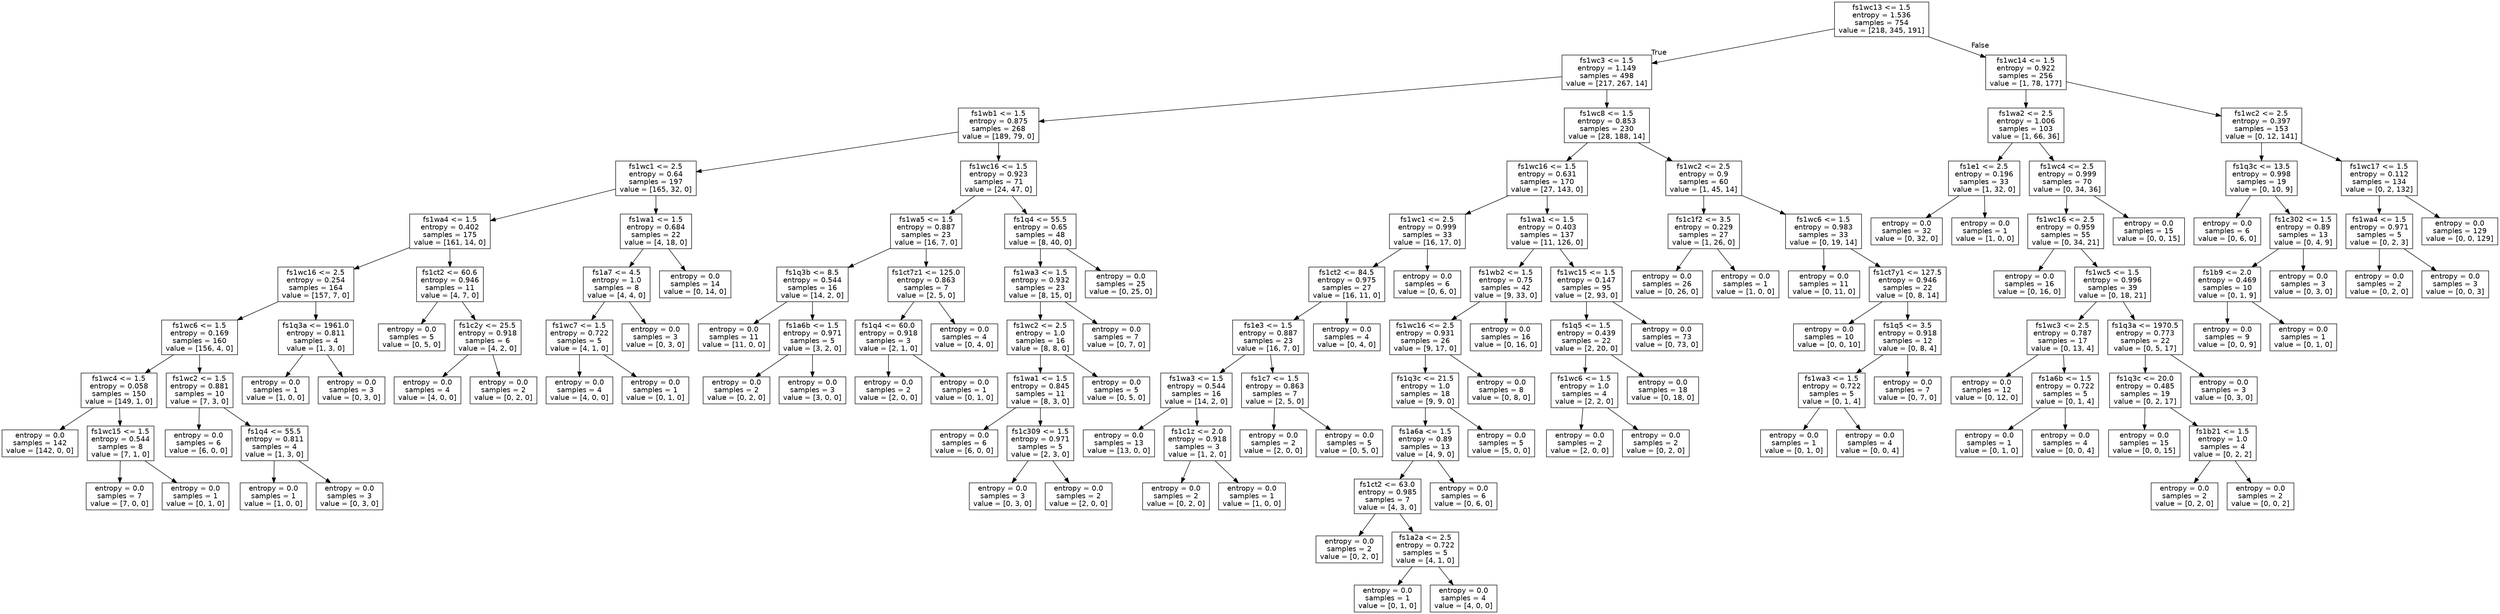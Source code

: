 digraph Tree {
node [shape=box, fontname="helvetica"] ;
edge [fontname="helvetica"] ;
0 [label="fs1wc13 <= 1.5\nentropy = 1.536\nsamples = 754\nvalue = [218, 345, 191]"] ;
1 [label="fs1wc3 <= 1.5\nentropy = 1.149\nsamples = 498\nvalue = [217, 267, 14]"] ;
0 -> 1 [labeldistance=2.5, labelangle=45, headlabel="True"] ;
2 [label="fs1wb1 <= 1.5\nentropy = 0.875\nsamples = 268\nvalue = [189, 79, 0]"] ;
1 -> 2 ;
3 [label="fs1wc1 <= 2.5\nentropy = 0.64\nsamples = 197\nvalue = [165, 32, 0]"] ;
2 -> 3 ;
4 [label="fs1wa4 <= 1.5\nentropy = 0.402\nsamples = 175\nvalue = [161, 14, 0]"] ;
3 -> 4 ;
5 [label="fs1wc16 <= 2.5\nentropy = 0.254\nsamples = 164\nvalue = [157, 7, 0]"] ;
4 -> 5 ;
6 [label="fs1wc6 <= 1.5\nentropy = 0.169\nsamples = 160\nvalue = [156, 4, 0]"] ;
5 -> 6 ;
7 [label="fs1wc4 <= 1.5\nentropy = 0.058\nsamples = 150\nvalue = [149, 1, 0]"] ;
6 -> 7 ;
8 [label="entropy = 0.0\nsamples = 142\nvalue = [142, 0, 0]"] ;
7 -> 8 ;
9 [label="fs1wc15 <= 1.5\nentropy = 0.544\nsamples = 8\nvalue = [7, 1, 0]"] ;
7 -> 9 ;
10 [label="entropy = 0.0\nsamples = 7\nvalue = [7, 0, 0]"] ;
9 -> 10 ;
11 [label="entropy = 0.0\nsamples = 1\nvalue = [0, 1, 0]"] ;
9 -> 11 ;
12 [label="fs1wc2 <= 1.5\nentropy = 0.881\nsamples = 10\nvalue = [7, 3, 0]"] ;
6 -> 12 ;
13 [label="entropy = 0.0\nsamples = 6\nvalue = [6, 0, 0]"] ;
12 -> 13 ;
14 [label="fs1q4 <= 55.5\nentropy = 0.811\nsamples = 4\nvalue = [1, 3, 0]"] ;
12 -> 14 ;
15 [label="entropy = 0.0\nsamples = 1\nvalue = [1, 0, 0]"] ;
14 -> 15 ;
16 [label="entropy = 0.0\nsamples = 3\nvalue = [0, 3, 0]"] ;
14 -> 16 ;
17 [label="fs1q3a <= 1961.0\nentropy = 0.811\nsamples = 4\nvalue = [1, 3, 0]"] ;
5 -> 17 ;
18 [label="entropy = 0.0\nsamples = 1\nvalue = [1, 0, 0]"] ;
17 -> 18 ;
19 [label="entropy = 0.0\nsamples = 3\nvalue = [0, 3, 0]"] ;
17 -> 19 ;
20 [label="fs1ct2 <= 60.6\nentropy = 0.946\nsamples = 11\nvalue = [4, 7, 0]"] ;
4 -> 20 ;
21 [label="entropy = 0.0\nsamples = 5\nvalue = [0, 5, 0]"] ;
20 -> 21 ;
22 [label="fs1c2y <= 25.5\nentropy = 0.918\nsamples = 6\nvalue = [4, 2, 0]"] ;
20 -> 22 ;
23 [label="entropy = 0.0\nsamples = 4\nvalue = [4, 0, 0]"] ;
22 -> 23 ;
24 [label="entropy = 0.0\nsamples = 2\nvalue = [0, 2, 0]"] ;
22 -> 24 ;
25 [label="fs1wa1 <= 1.5\nentropy = 0.684\nsamples = 22\nvalue = [4, 18, 0]"] ;
3 -> 25 ;
26 [label="fs1a7 <= 4.5\nentropy = 1.0\nsamples = 8\nvalue = [4, 4, 0]"] ;
25 -> 26 ;
27 [label="fs1wc7 <= 1.5\nentropy = 0.722\nsamples = 5\nvalue = [4, 1, 0]"] ;
26 -> 27 ;
28 [label="entropy = 0.0\nsamples = 4\nvalue = [4, 0, 0]"] ;
27 -> 28 ;
29 [label="entropy = 0.0\nsamples = 1\nvalue = [0, 1, 0]"] ;
27 -> 29 ;
30 [label="entropy = 0.0\nsamples = 3\nvalue = [0, 3, 0]"] ;
26 -> 30 ;
31 [label="entropy = 0.0\nsamples = 14\nvalue = [0, 14, 0]"] ;
25 -> 31 ;
32 [label="fs1wc16 <= 1.5\nentropy = 0.923\nsamples = 71\nvalue = [24, 47, 0]"] ;
2 -> 32 ;
33 [label="fs1wa5 <= 1.5\nentropy = 0.887\nsamples = 23\nvalue = [16, 7, 0]"] ;
32 -> 33 ;
34 [label="fs1q3b <= 8.5\nentropy = 0.544\nsamples = 16\nvalue = [14, 2, 0]"] ;
33 -> 34 ;
35 [label="entropy = 0.0\nsamples = 11\nvalue = [11, 0, 0]"] ;
34 -> 35 ;
36 [label="fs1a6b <= 1.5\nentropy = 0.971\nsamples = 5\nvalue = [3, 2, 0]"] ;
34 -> 36 ;
37 [label="entropy = 0.0\nsamples = 2\nvalue = [0, 2, 0]"] ;
36 -> 37 ;
38 [label="entropy = 0.0\nsamples = 3\nvalue = [3, 0, 0]"] ;
36 -> 38 ;
39 [label="fs1ct7z1 <= 125.0\nentropy = 0.863\nsamples = 7\nvalue = [2, 5, 0]"] ;
33 -> 39 ;
40 [label="fs1q4 <= 60.0\nentropy = 0.918\nsamples = 3\nvalue = [2, 1, 0]"] ;
39 -> 40 ;
41 [label="entropy = 0.0\nsamples = 2\nvalue = [2, 0, 0]"] ;
40 -> 41 ;
42 [label="entropy = 0.0\nsamples = 1\nvalue = [0, 1, 0]"] ;
40 -> 42 ;
43 [label="entropy = 0.0\nsamples = 4\nvalue = [0, 4, 0]"] ;
39 -> 43 ;
44 [label="fs1q4 <= 55.5\nentropy = 0.65\nsamples = 48\nvalue = [8, 40, 0]"] ;
32 -> 44 ;
45 [label="fs1wa3 <= 1.5\nentropy = 0.932\nsamples = 23\nvalue = [8, 15, 0]"] ;
44 -> 45 ;
46 [label="fs1wc2 <= 2.5\nentropy = 1.0\nsamples = 16\nvalue = [8, 8, 0]"] ;
45 -> 46 ;
47 [label="fs1wa1 <= 1.5\nentropy = 0.845\nsamples = 11\nvalue = [8, 3, 0]"] ;
46 -> 47 ;
48 [label="entropy = 0.0\nsamples = 6\nvalue = [6, 0, 0]"] ;
47 -> 48 ;
49 [label="fs1c309 <= 1.5\nentropy = 0.971\nsamples = 5\nvalue = [2, 3, 0]"] ;
47 -> 49 ;
50 [label="entropy = 0.0\nsamples = 3\nvalue = [0, 3, 0]"] ;
49 -> 50 ;
51 [label="entropy = 0.0\nsamples = 2\nvalue = [2, 0, 0]"] ;
49 -> 51 ;
52 [label="entropy = 0.0\nsamples = 5\nvalue = [0, 5, 0]"] ;
46 -> 52 ;
53 [label="entropy = 0.0\nsamples = 7\nvalue = [0, 7, 0]"] ;
45 -> 53 ;
54 [label="entropy = 0.0\nsamples = 25\nvalue = [0, 25, 0]"] ;
44 -> 54 ;
55 [label="fs1wc8 <= 1.5\nentropy = 0.853\nsamples = 230\nvalue = [28, 188, 14]"] ;
1 -> 55 ;
56 [label="fs1wc16 <= 1.5\nentropy = 0.631\nsamples = 170\nvalue = [27, 143, 0]"] ;
55 -> 56 ;
57 [label="fs1wc1 <= 2.5\nentropy = 0.999\nsamples = 33\nvalue = [16, 17, 0]"] ;
56 -> 57 ;
58 [label="fs1ct2 <= 84.5\nentropy = 0.975\nsamples = 27\nvalue = [16, 11, 0]"] ;
57 -> 58 ;
59 [label="fs1e3 <= 1.5\nentropy = 0.887\nsamples = 23\nvalue = [16, 7, 0]"] ;
58 -> 59 ;
60 [label="fs1wa3 <= 1.5\nentropy = 0.544\nsamples = 16\nvalue = [14, 2, 0]"] ;
59 -> 60 ;
61 [label="entropy = 0.0\nsamples = 13\nvalue = [13, 0, 0]"] ;
60 -> 61 ;
62 [label="fs1c1z <= 2.0\nentropy = 0.918\nsamples = 3\nvalue = [1, 2, 0]"] ;
60 -> 62 ;
63 [label="entropy = 0.0\nsamples = 2\nvalue = [0, 2, 0]"] ;
62 -> 63 ;
64 [label="entropy = 0.0\nsamples = 1\nvalue = [1, 0, 0]"] ;
62 -> 64 ;
65 [label="fs1c7 <= 1.5\nentropy = 0.863\nsamples = 7\nvalue = [2, 5, 0]"] ;
59 -> 65 ;
66 [label="entropy = 0.0\nsamples = 2\nvalue = [2, 0, 0]"] ;
65 -> 66 ;
67 [label="entropy = 0.0\nsamples = 5\nvalue = [0, 5, 0]"] ;
65 -> 67 ;
68 [label="entropy = 0.0\nsamples = 4\nvalue = [0, 4, 0]"] ;
58 -> 68 ;
69 [label="entropy = 0.0\nsamples = 6\nvalue = [0, 6, 0]"] ;
57 -> 69 ;
70 [label="fs1wa1 <= 1.5\nentropy = 0.403\nsamples = 137\nvalue = [11, 126, 0]"] ;
56 -> 70 ;
71 [label="fs1wb2 <= 1.5\nentropy = 0.75\nsamples = 42\nvalue = [9, 33, 0]"] ;
70 -> 71 ;
72 [label="fs1wc16 <= 2.5\nentropy = 0.931\nsamples = 26\nvalue = [9, 17, 0]"] ;
71 -> 72 ;
73 [label="fs1q3c <= 21.5\nentropy = 1.0\nsamples = 18\nvalue = [9, 9, 0]"] ;
72 -> 73 ;
74 [label="fs1a6a <= 1.5\nentropy = 0.89\nsamples = 13\nvalue = [4, 9, 0]"] ;
73 -> 74 ;
75 [label="fs1ct2 <= 63.0\nentropy = 0.985\nsamples = 7\nvalue = [4, 3, 0]"] ;
74 -> 75 ;
76 [label="entropy = 0.0\nsamples = 2\nvalue = [0, 2, 0]"] ;
75 -> 76 ;
77 [label="fs1a2a <= 2.5\nentropy = 0.722\nsamples = 5\nvalue = [4, 1, 0]"] ;
75 -> 77 ;
78 [label="entropy = 0.0\nsamples = 1\nvalue = [0, 1, 0]"] ;
77 -> 78 ;
79 [label="entropy = 0.0\nsamples = 4\nvalue = [4, 0, 0]"] ;
77 -> 79 ;
80 [label="entropy = 0.0\nsamples = 6\nvalue = [0, 6, 0]"] ;
74 -> 80 ;
81 [label="entropy = 0.0\nsamples = 5\nvalue = [5, 0, 0]"] ;
73 -> 81 ;
82 [label="entropy = 0.0\nsamples = 8\nvalue = [0, 8, 0]"] ;
72 -> 82 ;
83 [label="entropy = 0.0\nsamples = 16\nvalue = [0, 16, 0]"] ;
71 -> 83 ;
84 [label="fs1wc15 <= 1.5\nentropy = 0.147\nsamples = 95\nvalue = [2, 93, 0]"] ;
70 -> 84 ;
85 [label="fs1q5 <= 1.5\nentropy = 0.439\nsamples = 22\nvalue = [2, 20, 0]"] ;
84 -> 85 ;
86 [label="fs1wc6 <= 1.5\nentropy = 1.0\nsamples = 4\nvalue = [2, 2, 0]"] ;
85 -> 86 ;
87 [label="entropy = 0.0\nsamples = 2\nvalue = [2, 0, 0]"] ;
86 -> 87 ;
88 [label="entropy = 0.0\nsamples = 2\nvalue = [0, 2, 0]"] ;
86 -> 88 ;
89 [label="entropy = 0.0\nsamples = 18\nvalue = [0, 18, 0]"] ;
85 -> 89 ;
90 [label="entropy = 0.0\nsamples = 73\nvalue = [0, 73, 0]"] ;
84 -> 90 ;
91 [label="fs1wc2 <= 2.5\nentropy = 0.9\nsamples = 60\nvalue = [1, 45, 14]"] ;
55 -> 91 ;
92 [label="fs1c1f2 <= 3.5\nentropy = 0.229\nsamples = 27\nvalue = [1, 26, 0]"] ;
91 -> 92 ;
93 [label="entropy = 0.0\nsamples = 26\nvalue = [0, 26, 0]"] ;
92 -> 93 ;
94 [label="entropy = 0.0\nsamples = 1\nvalue = [1, 0, 0]"] ;
92 -> 94 ;
95 [label="fs1wc6 <= 1.5\nentropy = 0.983\nsamples = 33\nvalue = [0, 19, 14]"] ;
91 -> 95 ;
96 [label="entropy = 0.0\nsamples = 11\nvalue = [0, 11, 0]"] ;
95 -> 96 ;
97 [label="fs1ct7y1 <= 127.5\nentropy = 0.946\nsamples = 22\nvalue = [0, 8, 14]"] ;
95 -> 97 ;
98 [label="entropy = 0.0\nsamples = 10\nvalue = [0, 0, 10]"] ;
97 -> 98 ;
99 [label="fs1q5 <= 3.5\nentropy = 0.918\nsamples = 12\nvalue = [0, 8, 4]"] ;
97 -> 99 ;
100 [label="fs1wa3 <= 1.5\nentropy = 0.722\nsamples = 5\nvalue = [0, 1, 4]"] ;
99 -> 100 ;
101 [label="entropy = 0.0\nsamples = 1\nvalue = [0, 1, 0]"] ;
100 -> 101 ;
102 [label="entropy = 0.0\nsamples = 4\nvalue = [0, 0, 4]"] ;
100 -> 102 ;
103 [label="entropy = 0.0\nsamples = 7\nvalue = [0, 7, 0]"] ;
99 -> 103 ;
104 [label="fs1wc14 <= 1.5\nentropy = 0.922\nsamples = 256\nvalue = [1, 78, 177]"] ;
0 -> 104 [labeldistance=2.5, labelangle=-45, headlabel="False"] ;
105 [label="fs1wa2 <= 2.5\nentropy = 1.006\nsamples = 103\nvalue = [1, 66, 36]"] ;
104 -> 105 ;
106 [label="fs1e1 <= 2.5\nentropy = 0.196\nsamples = 33\nvalue = [1, 32, 0]"] ;
105 -> 106 ;
107 [label="entropy = 0.0\nsamples = 32\nvalue = [0, 32, 0]"] ;
106 -> 107 ;
108 [label="entropy = 0.0\nsamples = 1\nvalue = [1, 0, 0]"] ;
106 -> 108 ;
109 [label="fs1wc4 <= 2.5\nentropy = 0.999\nsamples = 70\nvalue = [0, 34, 36]"] ;
105 -> 109 ;
110 [label="fs1wc16 <= 2.5\nentropy = 0.959\nsamples = 55\nvalue = [0, 34, 21]"] ;
109 -> 110 ;
111 [label="entropy = 0.0\nsamples = 16\nvalue = [0, 16, 0]"] ;
110 -> 111 ;
112 [label="fs1wc5 <= 1.5\nentropy = 0.996\nsamples = 39\nvalue = [0, 18, 21]"] ;
110 -> 112 ;
113 [label="fs1wc3 <= 2.5\nentropy = 0.787\nsamples = 17\nvalue = [0, 13, 4]"] ;
112 -> 113 ;
114 [label="entropy = 0.0\nsamples = 12\nvalue = [0, 12, 0]"] ;
113 -> 114 ;
115 [label="fs1a6b <= 1.5\nentropy = 0.722\nsamples = 5\nvalue = [0, 1, 4]"] ;
113 -> 115 ;
116 [label="entropy = 0.0\nsamples = 1\nvalue = [0, 1, 0]"] ;
115 -> 116 ;
117 [label="entropy = 0.0\nsamples = 4\nvalue = [0, 0, 4]"] ;
115 -> 117 ;
118 [label="fs1q3a <= 1970.5\nentropy = 0.773\nsamples = 22\nvalue = [0, 5, 17]"] ;
112 -> 118 ;
119 [label="fs1q3c <= 20.0\nentropy = 0.485\nsamples = 19\nvalue = [0, 2, 17]"] ;
118 -> 119 ;
120 [label="entropy = 0.0\nsamples = 15\nvalue = [0, 0, 15]"] ;
119 -> 120 ;
121 [label="fs1b21 <= 1.5\nentropy = 1.0\nsamples = 4\nvalue = [0, 2, 2]"] ;
119 -> 121 ;
122 [label="entropy = 0.0\nsamples = 2\nvalue = [0, 2, 0]"] ;
121 -> 122 ;
123 [label="entropy = 0.0\nsamples = 2\nvalue = [0, 0, 2]"] ;
121 -> 123 ;
124 [label="entropy = 0.0\nsamples = 3\nvalue = [0, 3, 0]"] ;
118 -> 124 ;
125 [label="entropy = 0.0\nsamples = 15\nvalue = [0, 0, 15]"] ;
109 -> 125 ;
126 [label="fs1wc2 <= 2.5\nentropy = 0.397\nsamples = 153\nvalue = [0, 12, 141]"] ;
104 -> 126 ;
127 [label="fs1q3c <= 13.5\nentropy = 0.998\nsamples = 19\nvalue = [0, 10, 9]"] ;
126 -> 127 ;
128 [label="entropy = 0.0\nsamples = 6\nvalue = [0, 6, 0]"] ;
127 -> 128 ;
129 [label="fs1c302 <= 1.5\nentropy = 0.89\nsamples = 13\nvalue = [0, 4, 9]"] ;
127 -> 129 ;
130 [label="fs1b9 <= 2.0\nentropy = 0.469\nsamples = 10\nvalue = [0, 1, 9]"] ;
129 -> 130 ;
131 [label="entropy = 0.0\nsamples = 9\nvalue = [0, 0, 9]"] ;
130 -> 131 ;
132 [label="entropy = 0.0\nsamples = 1\nvalue = [0, 1, 0]"] ;
130 -> 132 ;
133 [label="entropy = 0.0\nsamples = 3\nvalue = [0, 3, 0]"] ;
129 -> 133 ;
134 [label="fs1wc17 <= 1.5\nentropy = 0.112\nsamples = 134\nvalue = [0, 2, 132]"] ;
126 -> 134 ;
135 [label="fs1wa4 <= 1.5\nentropy = 0.971\nsamples = 5\nvalue = [0, 2, 3]"] ;
134 -> 135 ;
136 [label="entropy = 0.0\nsamples = 2\nvalue = [0, 2, 0]"] ;
135 -> 136 ;
137 [label="entropy = 0.0\nsamples = 3\nvalue = [0, 0, 3]"] ;
135 -> 137 ;
138 [label="entropy = 0.0\nsamples = 129\nvalue = [0, 0, 129]"] ;
134 -> 138 ;
}